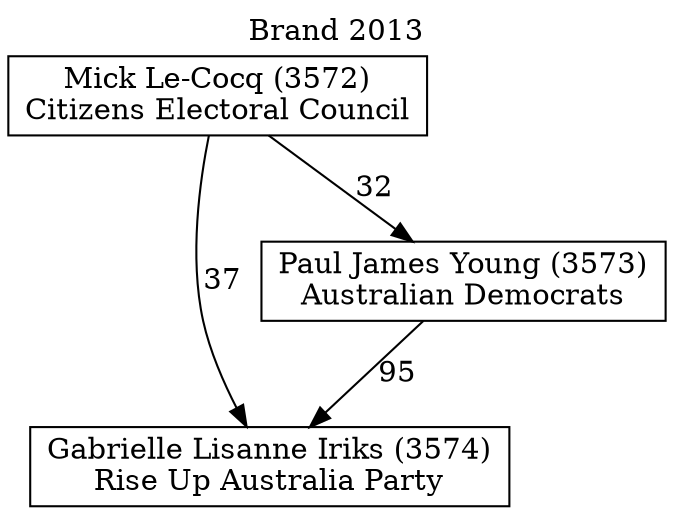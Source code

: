 // House preference flow
digraph "Gabrielle Lisanne Iriks (3574)_Brand_2013" {
	graph [label="Brand 2013" labelloc=t mclimit=10]
	node [shape=box]
	"Gabrielle Lisanne Iriks (3574)" [label="Gabrielle Lisanne Iriks (3574)
Rise Up Australia Party"]
	"Paul James Young (3573)" [label="Paul James Young (3573)
Australian Democrats"]
	"Mick Le-Cocq (3572)" [label="Mick Le-Cocq (3572)
Citizens Electoral Council"]
	"Paul James Young (3573)" -> "Gabrielle Lisanne Iriks (3574)" [label=95]
	"Mick Le-Cocq (3572)" -> "Paul James Young (3573)" [label=32]
	"Mick Le-Cocq (3572)" -> "Gabrielle Lisanne Iriks (3574)" [label=37]
}

